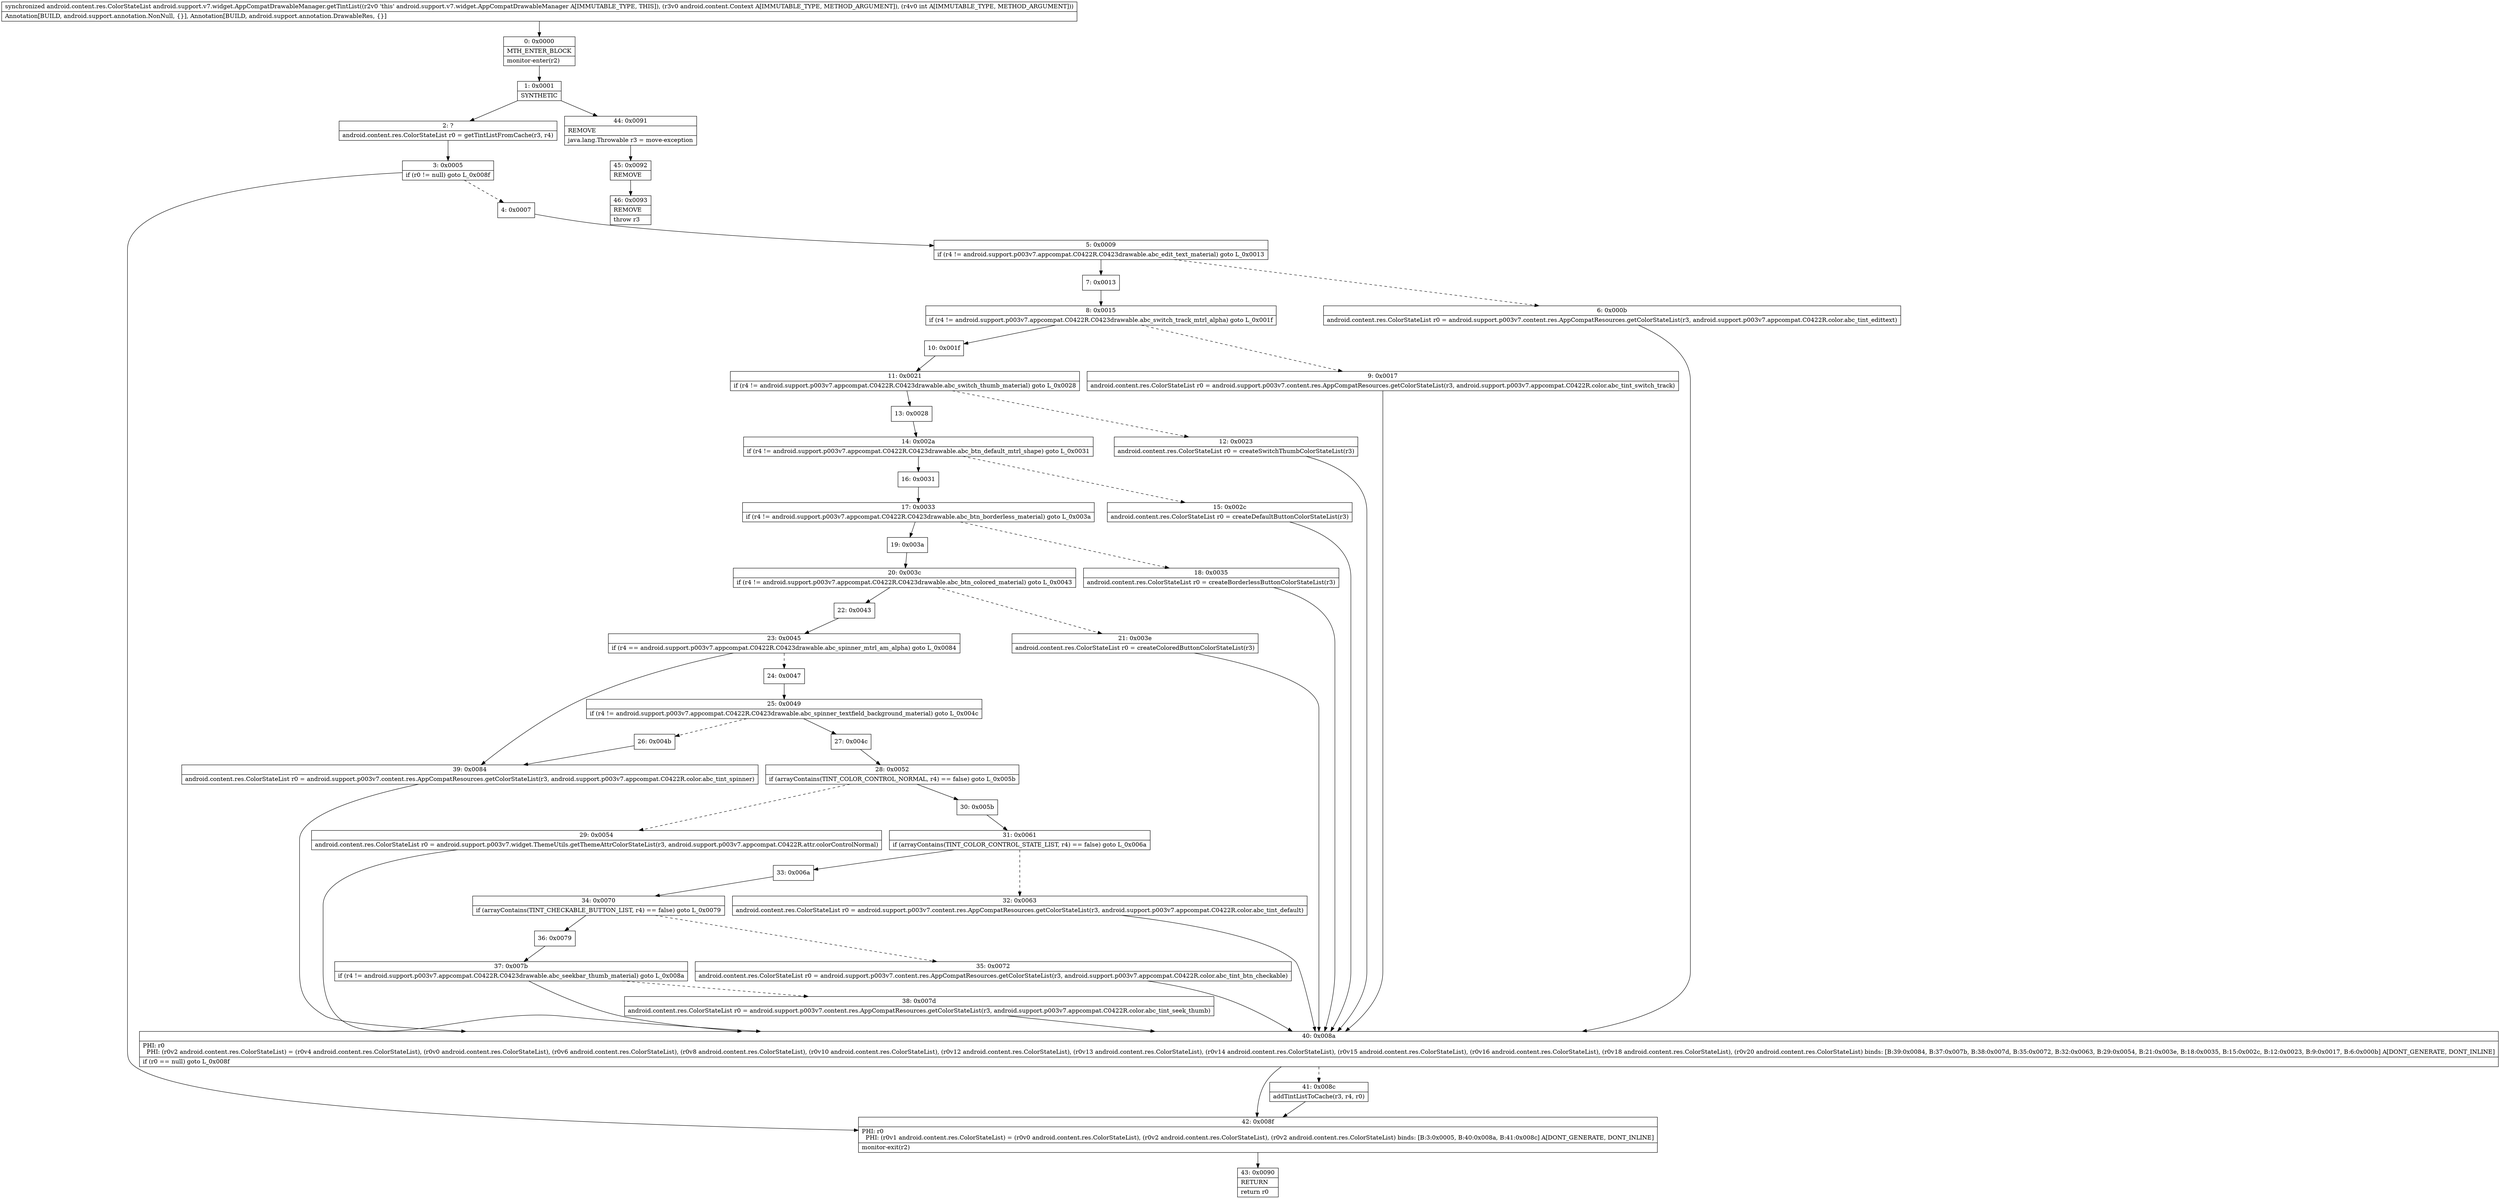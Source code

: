 digraph "CFG forandroid.support.v7.widget.AppCompatDrawableManager.getTintList(Landroid\/content\/Context;I)Landroid\/content\/res\/ColorStateList;" {
Node_0 [shape=record,label="{0\:\ 0x0000|MTH_ENTER_BLOCK\l|monitor\-enter(r2)\l}"];
Node_1 [shape=record,label="{1\:\ 0x0001|SYNTHETIC\l}"];
Node_2 [shape=record,label="{2\:\ ?|android.content.res.ColorStateList r0 = getTintListFromCache(r3, r4)\l}"];
Node_3 [shape=record,label="{3\:\ 0x0005|if (r0 != null) goto L_0x008f\l}"];
Node_4 [shape=record,label="{4\:\ 0x0007}"];
Node_5 [shape=record,label="{5\:\ 0x0009|if (r4 != android.support.p003v7.appcompat.C0422R.C0423drawable.abc_edit_text_material) goto L_0x0013\l}"];
Node_6 [shape=record,label="{6\:\ 0x000b|android.content.res.ColorStateList r0 = android.support.p003v7.content.res.AppCompatResources.getColorStateList(r3, android.support.p003v7.appcompat.C0422R.color.abc_tint_edittext)\l}"];
Node_7 [shape=record,label="{7\:\ 0x0013}"];
Node_8 [shape=record,label="{8\:\ 0x0015|if (r4 != android.support.p003v7.appcompat.C0422R.C0423drawable.abc_switch_track_mtrl_alpha) goto L_0x001f\l}"];
Node_9 [shape=record,label="{9\:\ 0x0017|android.content.res.ColorStateList r0 = android.support.p003v7.content.res.AppCompatResources.getColorStateList(r3, android.support.p003v7.appcompat.C0422R.color.abc_tint_switch_track)\l}"];
Node_10 [shape=record,label="{10\:\ 0x001f}"];
Node_11 [shape=record,label="{11\:\ 0x0021|if (r4 != android.support.p003v7.appcompat.C0422R.C0423drawable.abc_switch_thumb_material) goto L_0x0028\l}"];
Node_12 [shape=record,label="{12\:\ 0x0023|android.content.res.ColorStateList r0 = createSwitchThumbColorStateList(r3)\l}"];
Node_13 [shape=record,label="{13\:\ 0x0028}"];
Node_14 [shape=record,label="{14\:\ 0x002a|if (r4 != android.support.p003v7.appcompat.C0422R.C0423drawable.abc_btn_default_mtrl_shape) goto L_0x0031\l}"];
Node_15 [shape=record,label="{15\:\ 0x002c|android.content.res.ColorStateList r0 = createDefaultButtonColorStateList(r3)\l}"];
Node_16 [shape=record,label="{16\:\ 0x0031}"];
Node_17 [shape=record,label="{17\:\ 0x0033|if (r4 != android.support.p003v7.appcompat.C0422R.C0423drawable.abc_btn_borderless_material) goto L_0x003a\l}"];
Node_18 [shape=record,label="{18\:\ 0x0035|android.content.res.ColorStateList r0 = createBorderlessButtonColorStateList(r3)\l}"];
Node_19 [shape=record,label="{19\:\ 0x003a}"];
Node_20 [shape=record,label="{20\:\ 0x003c|if (r4 != android.support.p003v7.appcompat.C0422R.C0423drawable.abc_btn_colored_material) goto L_0x0043\l}"];
Node_21 [shape=record,label="{21\:\ 0x003e|android.content.res.ColorStateList r0 = createColoredButtonColorStateList(r3)\l}"];
Node_22 [shape=record,label="{22\:\ 0x0043}"];
Node_23 [shape=record,label="{23\:\ 0x0045|if (r4 == android.support.p003v7.appcompat.C0422R.C0423drawable.abc_spinner_mtrl_am_alpha) goto L_0x0084\l}"];
Node_24 [shape=record,label="{24\:\ 0x0047}"];
Node_25 [shape=record,label="{25\:\ 0x0049|if (r4 != android.support.p003v7.appcompat.C0422R.C0423drawable.abc_spinner_textfield_background_material) goto L_0x004c\l}"];
Node_26 [shape=record,label="{26\:\ 0x004b}"];
Node_27 [shape=record,label="{27\:\ 0x004c}"];
Node_28 [shape=record,label="{28\:\ 0x0052|if (arrayContains(TINT_COLOR_CONTROL_NORMAL, r4) == false) goto L_0x005b\l}"];
Node_29 [shape=record,label="{29\:\ 0x0054|android.content.res.ColorStateList r0 = android.support.p003v7.widget.ThemeUtils.getThemeAttrColorStateList(r3, android.support.p003v7.appcompat.C0422R.attr.colorControlNormal)\l}"];
Node_30 [shape=record,label="{30\:\ 0x005b}"];
Node_31 [shape=record,label="{31\:\ 0x0061|if (arrayContains(TINT_COLOR_CONTROL_STATE_LIST, r4) == false) goto L_0x006a\l}"];
Node_32 [shape=record,label="{32\:\ 0x0063|android.content.res.ColorStateList r0 = android.support.p003v7.content.res.AppCompatResources.getColorStateList(r3, android.support.p003v7.appcompat.C0422R.color.abc_tint_default)\l}"];
Node_33 [shape=record,label="{33\:\ 0x006a}"];
Node_34 [shape=record,label="{34\:\ 0x0070|if (arrayContains(TINT_CHECKABLE_BUTTON_LIST, r4) == false) goto L_0x0079\l}"];
Node_35 [shape=record,label="{35\:\ 0x0072|android.content.res.ColorStateList r0 = android.support.p003v7.content.res.AppCompatResources.getColorStateList(r3, android.support.p003v7.appcompat.C0422R.color.abc_tint_btn_checkable)\l}"];
Node_36 [shape=record,label="{36\:\ 0x0079}"];
Node_37 [shape=record,label="{37\:\ 0x007b|if (r4 != android.support.p003v7.appcompat.C0422R.C0423drawable.abc_seekbar_thumb_material) goto L_0x008a\l}"];
Node_38 [shape=record,label="{38\:\ 0x007d|android.content.res.ColorStateList r0 = android.support.p003v7.content.res.AppCompatResources.getColorStateList(r3, android.support.p003v7.appcompat.C0422R.color.abc_tint_seek_thumb)\l}"];
Node_39 [shape=record,label="{39\:\ 0x0084|android.content.res.ColorStateList r0 = android.support.p003v7.content.res.AppCompatResources.getColorStateList(r3, android.support.p003v7.appcompat.C0422R.color.abc_tint_spinner)\l}"];
Node_40 [shape=record,label="{40\:\ 0x008a|PHI: r0 \l  PHI: (r0v2 android.content.res.ColorStateList) = (r0v4 android.content.res.ColorStateList), (r0v0 android.content.res.ColorStateList), (r0v6 android.content.res.ColorStateList), (r0v8 android.content.res.ColorStateList), (r0v10 android.content.res.ColorStateList), (r0v12 android.content.res.ColorStateList), (r0v13 android.content.res.ColorStateList), (r0v14 android.content.res.ColorStateList), (r0v15 android.content.res.ColorStateList), (r0v16 android.content.res.ColorStateList), (r0v18 android.content.res.ColorStateList), (r0v20 android.content.res.ColorStateList) binds: [B:39:0x0084, B:37:0x007b, B:38:0x007d, B:35:0x0072, B:32:0x0063, B:29:0x0054, B:21:0x003e, B:18:0x0035, B:15:0x002c, B:12:0x0023, B:9:0x0017, B:6:0x000b] A[DONT_GENERATE, DONT_INLINE]\l|if (r0 == null) goto L_0x008f\l}"];
Node_41 [shape=record,label="{41\:\ 0x008c|addTintListToCache(r3, r4, r0)\l}"];
Node_42 [shape=record,label="{42\:\ 0x008f|PHI: r0 \l  PHI: (r0v1 android.content.res.ColorStateList) = (r0v0 android.content.res.ColorStateList), (r0v2 android.content.res.ColorStateList), (r0v2 android.content.res.ColorStateList) binds: [B:3:0x0005, B:40:0x008a, B:41:0x008c] A[DONT_GENERATE, DONT_INLINE]\l|monitor\-exit(r2)\l}"];
Node_43 [shape=record,label="{43\:\ 0x0090|RETURN\l|return r0\l}"];
Node_44 [shape=record,label="{44\:\ 0x0091|REMOVE\l|java.lang.Throwable r3 = move\-exception\l}"];
Node_45 [shape=record,label="{45\:\ 0x0092|REMOVE\l}"];
Node_46 [shape=record,label="{46\:\ 0x0093|REMOVE\l|throw r3\l}"];
MethodNode[shape=record,label="{synchronized android.content.res.ColorStateList android.support.v7.widget.AppCompatDrawableManager.getTintList((r2v0 'this' android.support.v7.widget.AppCompatDrawableManager A[IMMUTABLE_TYPE, THIS]), (r3v0 android.content.Context A[IMMUTABLE_TYPE, METHOD_ARGUMENT]), (r4v0 int A[IMMUTABLE_TYPE, METHOD_ARGUMENT]))  | Annotation[BUILD, android.support.annotation.NonNull, \{\}], Annotation[BUILD, android.support.annotation.DrawableRes, \{\}]\l}"];
MethodNode -> Node_0;
Node_0 -> Node_1;
Node_1 -> Node_2;
Node_1 -> Node_44;
Node_2 -> Node_3;
Node_3 -> Node_4[style=dashed];
Node_3 -> Node_42;
Node_4 -> Node_5;
Node_5 -> Node_6[style=dashed];
Node_5 -> Node_7;
Node_6 -> Node_40;
Node_7 -> Node_8;
Node_8 -> Node_9[style=dashed];
Node_8 -> Node_10;
Node_9 -> Node_40;
Node_10 -> Node_11;
Node_11 -> Node_12[style=dashed];
Node_11 -> Node_13;
Node_12 -> Node_40;
Node_13 -> Node_14;
Node_14 -> Node_15[style=dashed];
Node_14 -> Node_16;
Node_15 -> Node_40;
Node_16 -> Node_17;
Node_17 -> Node_18[style=dashed];
Node_17 -> Node_19;
Node_18 -> Node_40;
Node_19 -> Node_20;
Node_20 -> Node_21[style=dashed];
Node_20 -> Node_22;
Node_21 -> Node_40;
Node_22 -> Node_23;
Node_23 -> Node_24[style=dashed];
Node_23 -> Node_39;
Node_24 -> Node_25;
Node_25 -> Node_26[style=dashed];
Node_25 -> Node_27;
Node_26 -> Node_39;
Node_27 -> Node_28;
Node_28 -> Node_29[style=dashed];
Node_28 -> Node_30;
Node_29 -> Node_40;
Node_30 -> Node_31;
Node_31 -> Node_32[style=dashed];
Node_31 -> Node_33;
Node_32 -> Node_40;
Node_33 -> Node_34;
Node_34 -> Node_35[style=dashed];
Node_34 -> Node_36;
Node_35 -> Node_40;
Node_36 -> Node_37;
Node_37 -> Node_38[style=dashed];
Node_37 -> Node_40;
Node_38 -> Node_40;
Node_39 -> Node_40;
Node_40 -> Node_41[style=dashed];
Node_40 -> Node_42;
Node_41 -> Node_42;
Node_42 -> Node_43;
Node_44 -> Node_45;
Node_45 -> Node_46;
}

